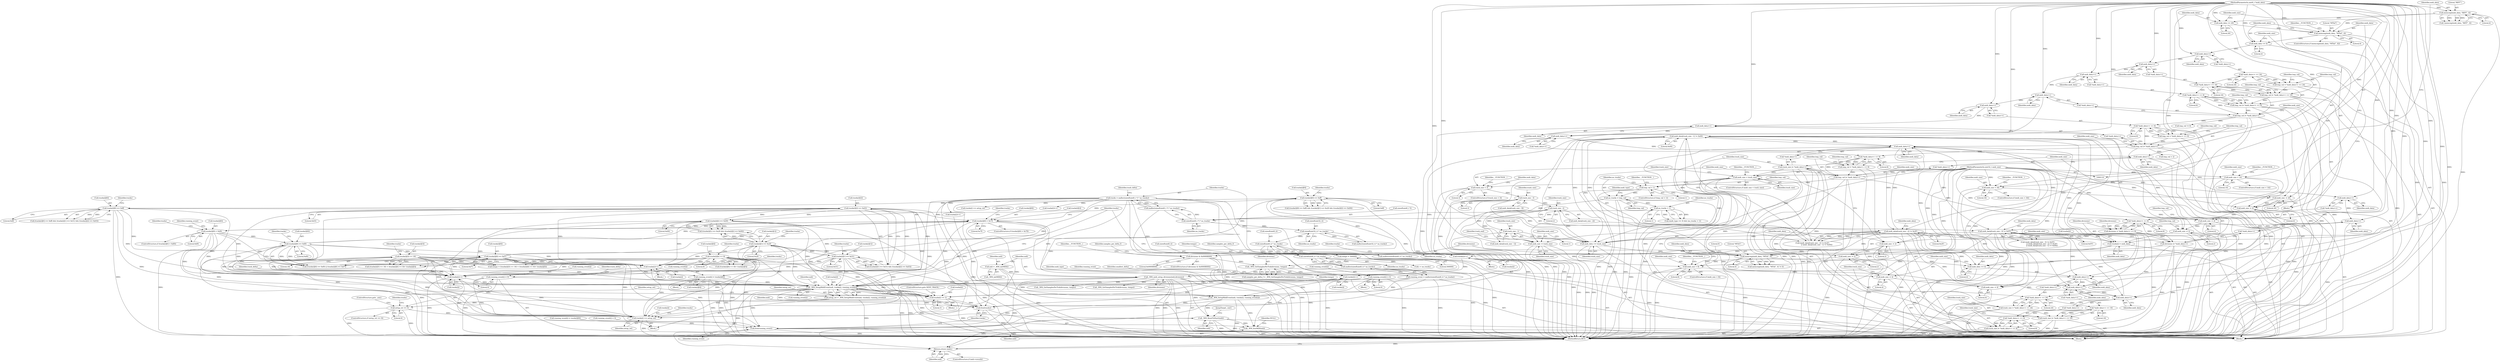 digraph "0_wildmidi_660b513d99bced8783a4a5984ac2f742c74ebbdd_1@array" {
"1000957" [label="(Call,tracks[i]++)"];
"1000395" [label="(Call,tracks = malloc(sizeof(uint8_t *) * no_tracks))"];
"1000397" [label="(Call,malloc(sizeof(uint8_t *) * no_tracks))"];
"1000398" [label="(Call,sizeof(uint8_t *) * no_tracks)"];
"1000344" [label="(Call,no_tracks > 1)"];
"1000336" [label="(Call,no_tracks = tmp_val)"];
"1000324" [label="(Call,tmp_val < 1)"];
"1000315" [label="(Call,tmp_val |= *midi_data++)"];
"1000308" [label="(Call,tmp_val = *midi_data++ << 8)"];
"1000310" [label="(Call,*midi_data++ << 8)"];
"1000284" [label="(Call,tmp_val |= *midi_data++)"];
"1000277" [label="(Call,tmp_val = *midi_data++ << 8)"];
"1000279" [label="(Call,*midi_data++ << 8)"];
"1000256" [label="(Call,tmp_val |= *midi_data++)"];
"1000249" [label="(Call,tmp_val |= *midi_data++ << 8)"];
"1000242" [label="(Call,tmp_val |= *midi_data++ << 16)"];
"1000235" [label="(Call,tmp_val = *midi_data++ << 24)"];
"1000237" [label="(Call,*midi_data++ << 24)"];
"1000244" [label="(Call,*midi_data++ << 16)"];
"1000251" [label="(Call,*midi_data++ << 8)"];
"1000807" [label="(Call,tracks[i][0] == 0xf0)"];
"1000787" [label="(Call,tracks[i][0] < 0xf0)"];
"1000778" [label="(Call,tracks[i][0] > 0x7f)"];
"1000869" [label="(Call,tracks[i][0] == 0xff)"];
"1000830" [label="(Call,tracks[i][0] == 0xff)"];
"1000814" [label="(Call,tracks[i][0] == 0xf7)"];
"1000884" [label="(Call,tracks[i][2] == 0x03)"];
"1000845" [label="(Call,tracks[i][2] == 0x00)"];
"1000926" [label="(Call,tracks[i] += setup_ret)"];
"1000772" [label="(Call,setup_ret == 0)"];
"1000761" [label="(Call,setup_ret = _WM_SetupMidiEvent(mdi, tracks[i], running_event[i]))"];
"1000763" [label="(Call,_WM_SetupMidiEvent(mdi, tracks[i], running_event[i]))"];
"1000392" [label="(Call,_WM_midi_setup_divisions(mdi,divisions))"];
"1000389" [label="(Call,mdi = _WM_initMDI())"];
"1000386" [label="(Call,_WM_GetSamplesPerTick(divisions, tempo))"];
"1000372" [label="(Call,divisions & 0x00008000)"];
"1000363" [label="(Call,divisions |= *midi_data++)"];
"1000356" [label="(Call,divisions = *midi_data++ << 8)"];
"1000358" [label="(Call,*midi_data++ << 8)"];
"1000139" [label="(Call,tempo = 500000)"];
"1000983" [label="(Call,tracks[i]++)"];
"1000838" [label="(Call,tracks[i][1] == 0x2f)"];
"1000877" [label="(Call,tracks[i][1] == 0x51)"];
"1000895" [label="(Call,tracks[i][3] << 16)"];
"1000903" [label="(Call,tracks[i][4] << 8)"];
"1000957" [label="(Call,tracks[i]++)"];
"1000624" [label="(Call,tracks[i]++)"];
"1000554" [label="(Call,tracks[i] = midi_data)"];
"1000539" [label="(Call,midi_data[track_size - 1] != 0x00)"];
"1000493" [label="(Call,midi_data++)"];
"1000487" [label="(Call,midi_data++)"];
"1000480" [label="(Call,midi_data++)"];
"1000473" [label="(Call,midi_data++)"];
"1000463" [label="(Call,midi_data += 4)"];
"1000450" [label="(Call,memcmp(midi_data, \"MTrk\", 4))"];
"1000559" [label="(Call,midi_data += track_size)"];
"1000527" [label="(Call,track_size - 3)"];
"1000511" [label="(Call,track_size < 3)"];
"1000499" [label="(Call,midi_size < track_size)"];
"1000495" [label="(Call,midi_size -= 4)"];
"1000466" [label="(Call,midi_size -= 4)"];
"1000437" [label="(Call,midi_size < 8)"];
"1000368" [label="(Call,midi_size -= 2)"];
"1000320" [label="(Call,midi_size -= 2)"];
"1000289" [label="(Call,midi_size -= 2)"];
"1000261" [label="(Call,midi_size -= 4)"];
"1000232" [label="(Call,midi_size -= 4)"];
"1000177" [label="(Call,midi_size < 14)"];
"1000121" [label="(MethodParameterIn,uint32_t midi_size)"];
"1000212" [label="(Call,midi_size -= 20)"];
"1000197" [label="(Call,midi_size < 34)"];
"1000562" [label="(Call,midi_size -= track_size)"];
"1000535" [label="(Call,track_size - 2)"];
"1000542" [label="(Call,track_size - 1)"];
"1000490" [label="(Call,track_size |= *midi_data++)"];
"1000483" [label="(Call,track_size |= *midi_data++ << 8)"];
"1000476" [label="(Call,track_size |= *midi_data++ << 16)"];
"1000469" [label="(Call,track_size = *midi_data++ << 24)"];
"1000471" [label="(Call,*midi_data++ << 24)"];
"1000478" [label="(Call,*midi_data++ << 16)"];
"1000485" [label="(Call,*midi_data++ << 8)"];
"1000524" [label="(Call,midi_data[track_size - 3] != 0xFF)"];
"1000120" [label="(MethodParameterIn,uint8_t *midi_data)"];
"1000532" [label="(Call,midi_data[track_size - 2] != 0x2F)"];
"1000366" [label="(Call,midi_data++)"];
"1000360" [label="(Call,midi_data++)"];
"1000318" [label="(Call,midi_data++)"];
"1000312" [label="(Call,midi_data++)"];
"1000287" [label="(Call,midi_data++)"];
"1000281" [label="(Call,midi_data++)"];
"1000259" [label="(Call,midi_data++)"];
"1000253" [label="(Call,midi_data++)"];
"1000246" [label="(Call,midi_data++)"];
"1000239" [label="(Call,midi_data++)"];
"1000229" [label="(Call,midi_data += 4)"];
"1000216" [label="(Call,memcmp(midi_data, \"MThd\", 4))"];
"1000209" [label="(Call,midi_data += 20)"];
"1000191" [label="(Call,memcmp(midi_data, \"RIFF\", 4))"];
"1000604" [label="(Call,tracks[i]++)"];
"1000860" [label="(Call,tracks[i] += 3)"];
"1000570" [label="(Call,running_event[i] = 0)"];
"1000795" [label="(Call,running_event[i] = tracks[i][0])"];
"1000822" [label="(Call,running_event[i] = 0)"];
"1000416" [label="(Call,running_event = malloc(sizeof(uint8_t) * no_tracks))"];
"1000418" [label="(Call,malloc(sizeof(uint8_t) * no_tracks))"];
"1000419" [label="(Call,sizeof(uint8_t) * no_tracks)"];
"1000412" [label="(Call,sizeof(uint8_t) * no_tracks)"];
"1000405" [label="(Call,sizeof(uint32_t) * no_tracks)"];
"1001423" [label="(Call,free(tracks))"];
"1001412" [label="(Call,_WM_ResetToStart(mdi))"];
"1001429" [label="(Return,return (mdi);)"];
"1001431" [label="(Call,_WM_freeMDI(mdi))"];
"1001421" [label="(Call,free(running_event))"];
"1000790" [label="(Identifier,tracks)"];
"1000245" [label="(Call,*midi_data++)"];
"1000191" [label="(Call,memcmp(midi_data, \"RIFF\", 4))"];
"1000371" [label="(ControlStructure,if (divisions & 0x00008000))"];
"1000484" [label="(Identifier,track_size)"];
"1000320" [label="(Call,midi_size -= 2)"];
"1000280" [label="(Call,*midi_data++)"];
"1000176" [label="(ControlStructure,if (midi_size < 14))"];
"1000406" [label="(Call,sizeof(uint32_t))"];
"1000490" [label="(Call,track_size |= *midi_data++)"];
"1000542" [label="(Call,track_size - 1)"];
"1000830" [label="(Call,tracks[i][0] == 0xff)"];
"1000577" [label="(Identifier,track_delta)"];
"1000473" [label="(Call,midi_data++)"];
"1000875" [label="(Literal,0xff)"];
"1000795" [label="(Call,running_event[i] = tracks[i][0])"];
"1000196" [label="(ControlStructure,if (midi_size < 34))"];
"1000391" [label="(Call,_WM_initMDI())"];
"1000239" [label="(Call,midi_data++)"];
"1000469" [label="(Call,track_size = *midi_data++ << 24)"];
"1000222" [label="(Identifier,__FUNCTION__)"];
"1001422" [label="(Identifier,running_event)"];
"1000212" [label="(Call,midi_size -= 20)"];
"1000436" [label="(ControlStructure,if (midi_size < 8))"];
"1000817" [label="(Identifier,tracks)"];
"1000493" [label="(Call,midi_data++)"];
"1000340" [label="(Call,(midi_type == 0) && (no_tracks > 1))"];
"1000865" [label="(ControlStructure,goto NEXT_TRACK;)"];
"1000541" [label="(Identifier,midi_data)"];
"1000535" [label="(Call,track_size - 2)"];
"1000283" [label="(Literal,8)"];
"1000367" [label="(Identifier,midi_data)"];
"1000574" [label="(Literal,0)"];
"1000364" [label="(Identifier,divisions)"];
"1000329" [label="(Identifier,__FUNCTION__)"];
"1000464" [label="(Identifier,midi_data)"];
"1000318" [label="(Call,midi_data++)"];
"1000363" [label="(Call,divisions |= *midi_data++)"];
"1000411" [label="(Call,malloc(sizeof(uint8_t) * no_tracks))"];
"1000190" [label="(Call,!memcmp(midi_data, \"RIFF\", 4))"];
"1000989" [label="(Identifier,track_delta)"];
"1000387" [label="(Identifier,divisions)"];
"1001239" [label="(Call,_WM_GetSamplesPerTick(divisions, tempo))"];
"1000762" [label="(Identifier,setup_ret)"];
"1000912" [label="(Identifier,tracks)"];
"1000370" [label="(Literal,2)"];
"1000773" [label="(Identifier,setup_ret)"];
"1000424" [label="(Identifier,smallest_delta)"];
"1000957" [label="(Call,tracks[i]++)"];
"1000450" [label="(Call,memcmp(midi_data, \"MTrk\", 4))"];
"1000861" [label="(Call,tracks[i])"];
"1000926" [label="(Call,tracks[i] += setup_ret)"];
"1001424" [label="(Identifier,tracks)"];
"1000472" [label="(Call,*midi_data++)"];
"1000822" [label="(Call,running_event[i] = 0)"];
"1000927" [label="(Call,tracks[i])"];
"1000195" [label="(Block,)"];
"1000467" [label="(Identifier,midi_size)"];
"1000218" [label="(Literal,\"MThd\")"];
"1000325" [label="(Identifier,tmp_val)"];
"1000453" [label="(Literal,4)"];
"1000253" [label="(Call,midi_data++)"];
"1000120" [label="(MethodParameterIn,uint8_t *midi_data)"];
"1000543" [label="(Identifier,track_size)"];
"1000197" [label="(Call,midi_size < 34)"];
"1000868" [label="(Call,(tracks[i][0] == 0xff) && (tracks[i][1] == 0x51) && (tracks[i][2] == 0x03))"];
"1000265" [label="(Call,tmp_val != 6)"];
"1000984" [label="(Call,tracks[i])"];
"1001304" [label="(Call,tracks[i]++)"];
"1000760" [label="(Block,)"];
"1000848" [label="(Identifier,tracks)"];
"1000836" [label="(Literal,0xff)"];
"1000838" [label="(Call,tracks[i][1] == 0x2f)"];
"1000516" [label="(Identifier,__FUNCTION__)"];
"1001430" [label="(Identifier,mdi)"];
"1000511" [label="(Call,track_size < 3)"];
"1000571" [label="(Call,running_event[i])"];
"1000210" [label="(Identifier,midi_data)"];
"1000258" [label="(Call,*midi_data++)"];
"1000928" [label="(Identifier,tracks)"];
"1000178" [label="(Identifier,midi_size)"];
"1000404" [label="(Call,malloc(sizeof(uint32_t) * no_tracks))"];
"1000241" [label="(Literal,24)"];
"1000238" [label="(Call,*midi_data++)"];
"1000321" [label="(Identifier,midi_size)"];
"1000561" [label="(Identifier,track_size)"];
"1000319" [label="(Identifier,midi_data)"];
"1000362" [label="(Literal,8)"];
"1000764" [label="(Identifier,mdi)"];
"1000420" [label="(Call,sizeof(uint8_t))"];
"1000405" [label="(Call,sizeof(uint32_t) * no_tracks)"];
"1000851" [label="(Literal,0x00)"];
"1000422" [label="(Identifier,no_tracks)"];
"1000393" [label="(Identifier,mdi)"];
"1000257" [label="(Identifier,tmp_val)"];
"1000250" [label="(Identifier,tmp_val)"];
"1000923" [label="(Call,_WM_GetSamplesPerTick(divisions, tempo))"];
"1000498" [label="(ControlStructure,if (midi_size < track_size))"];
"1000360" [label="(Call,midi_data++)"];
"1000266" [label="(Identifier,tmp_val)"];
"1000394" [label="(Identifier,divisions)"];
"1000179" [label="(Literal,14)"];
"1000229" [label="(Call,midi_data += 4)"];
"1000529" [label="(Literal,3)"];
"1000605" [label="(Call,tracks[i])"];
"1000625" [label="(Call,tracks[i])"];
"1000254" [label="(Identifier,midi_data)"];
"1000390" [label="(Identifier,mdi)"];
"1000504" [label="(Identifier,__FUNCTION__)"];
"1000312" [label="(Call,midi_data++)"];
"1000344" [label="(Call,no_tracks > 1)"];
"1000892" [label="(Call,tempo = (tracks[i][3] << 16) + (tracks[i][4] << 8)+ tracks[i][5])"];
"1000512" [label="(Identifier,track_size)"];
"1000794" [label="(Block,)"];
"1000449" [label="(Call,memcmp(midi_data, \"MTrk\", 4) != 0)"];
"1000293" [label="(Call,tmp_val > 2)"];
"1000570" [label="(Call,running_event[i] = 0)"];
"1001425" [label="(ControlStructure,if (mdi->reverb))"];
"1000374" [label="(Literal,0x00008000)"];
"1000430" [label="(Call,i < no_tracks)"];
"1000288" [label="(Identifier,midi_data)"];
"1000177" [label="(Call,midi_size < 14)"];
"1000277" [label="(Call,tmp_val = *midi_data++ << 8)"];
"1000286" [label="(Call,*midi_data++)"];
"1000784" [label="(Literal,0x7f)"];
"1000555" [label="(Call,tracks[i])"];
"1000236" [label="(Identifier,tmp_val)"];
"1000904" [label="(Call,tracks[i][4])"];
"1000309" [label="(Identifier,tmp_val)"];
"1000530" [label="(Literal,0xFF)"];
"1000417" [label="(Identifier,running_event)"];
"1000510" [label="(ControlStructure,if (track_size < 3))"];
"1000323" [label="(ControlStructure,if (tmp_val < 1))"];
"1000141" [label="(Literal,500000)"];
"1000399" [label="(Call,sizeof(uint8_t *))"];
"1000826" [label="(Literal,0)"];
"1000259" [label="(Call,midi_data++)"];
"1000526" [label="(Identifier,midi_data)"];
"1000846" [label="(Call,tracks[i][2])"];
"1000890" [label="(Literal,0x03)"];
"1000451" [label="(Identifier,midi_data)"];
"1000217" [label="(Identifier,midi_data)"];
"1000240" [label="(Identifier,midi_data)"];
"1000324" [label="(Call,tmp_val < 1)"];
"1000563" [label="(Identifier,midi_size)"];
"1000494" [label="(Identifier,midi_data)"];
"1000215" [label="(ControlStructure,if (memcmp(midi_data, \"MThd\", 4)))"];
"1000774" [label="(Literal,0)"];
"1000481" [label="(Identifier,midi_data)"];
"1000786" [label="(ControlStructure,if (tracks[i][0] < 0xf0))"];
"1000558" [label="(Identifier,midi_data)"];
"1000480" [label="(Call,midi_data++)"];
"1000310" [label="(Call,*midi_data++ << 8)"];
"1001431" [label="(Call,_WM_freeMDI(mdi))"];
"1000466" [label="(Call,midi_size -= 4)"];
"1000778" [label="(Call,tracks[i][0] > 0x7f)"];
"1000896" [label="(Call,tracks[i][3])"];
"1001413" [label="(Identifier,mdi)"];
"1000796" [label="(Call,running_event[i])"];
"1000799" [label="(Call,tracks[i][0])"];
"1000388" [label="(Identifier,tempo)"];
"1000202" [label="(Identifier,__FUNCTION__)"];
"1000539" [label="(Call,midi_data[track_size - 1] != 0x00)"];
"1000326" [label="(Literal,1)"];
"1000554" [label="(Call,tracks[i] = midi_data)"];
"1000415" [label="(Identifier,no_tracks)"];
"1000562" [label="(Call,midi_size -= track_size)"];
"1000880" [label="(Identifier,tracks)"];
"1000465" [label="(Literal,4)"];
"1000500" [label="(Identifier,midi_size)"];
"1000884" [label="(Call,tracks[i][2] == 0x03)"];
"1000776" [label="(ControlStructure,goto _end;)"];
"1000262" [label="(Identifier,midi_size)"];
"1000787" [label="(Call,tracks[i][0] < 0xf0)"];
"1000372" [label="(Call,divisions & 0x00008000)"];
"1000289" [label="(Call,midi_size -= 2)"];
"1000829" [label="(Call,(tracks[i][0] == 0xff) && (tracks[i][1] == 0x2f) && (tracks[i][2] == 0x00))"];
"1000408" [label="(Identifier,no_tracks)"];
"1000193" [label="(Literal,\"RIFF\")"];
"1000252" [label="(Call,*midi_data++)"];
"1000336" [label="(Call,no_tracks = tmp_val)"];
"1000837" [label="(Call,(tracks[i][1] == 0x2f) && (tracks[i][2] == 0x00))"];
"1000368" [label="(Call,midi_size -= 2)"];
"1000255" [label="(Literal,8)"];
"1001427" [label="(Identifier,mdi)"];
"1000624" [label="(Call,tracks[i]++)"];
"1000219" [label="(Literal,4)"];
"1000263" [label="(Literal,4)"];
"1000249" [label="(Call,tmp_val |= *midi_data++ << 8)"];
"1000357" [label="(Identifier,divisions)"];
"1000478" [label="(Call,*midi_data++ << 16)"];
"1000392" [label="(Call,_WM_midi_setup_divisions(mdi,divisions))"];
"1000538" [label="(Literal,0x2F)"];
"1000232" [label="(Call,midi_size -= 4)"];
"1000772" [label="(Call,setup_ret == 0)"];
"1000377" [label="(Identifier,__FUNCTION__)"];
"1000281" [label="(Call,midi_data++)"];
"1001412" [label="(Call,_WM_ResetToStart(mdi))"];
"1000471" [label="(Call,*midi_data++ << 24)"];
"1000398" [label="(Call,sizeof(uint8_t *) * no_tracks)"];
"1000282" [label="(Identifier,midi_data)"];
"1000230" [label="(Identifier,midi_data)"];
"1000419" [label="(Call,sizeof(uint8_t) * no_tracks)"];
"1000366" [label="(Call,midi_data++)"];
"1000810" [label="(Identifier,tracks)"];
"1001429" [label="(Return,return (mdi);)"];
"1000903" [label="(Call,tracks[i][4] << 8)"];
"1000964" [label="(Identifier,tracks)"];
"1000909" [label="(Literal,8)"];
"1000438" [label="(Identifier,midi_size)"];
"1000495" [label="(Call,midi_size -= 4)"];
"1000844" [label="(Literal,0x2f)"];
"1000361" [label="(Identifier,midi_data)"];
"1000531" [label="(Call,(midi_data[track_size - 2] != 0x2F)\n                || (midi_data[track_size - 1] != 0x00))"];
"1000806" [label="(Call,(tracks[i][0] == 0xf0) || (tracks[i][0] == 0xf7))"];
"1000820" [label="(Literal,0xf7)"];
"1000559" [label="(Call,midi_data += track_size)"];
"1000373" [label="(Identifier,divisions)"];
"1000261" [label="(Call,midi_size -= 4)"];
"1000243" [label="(Identifier,tmp_val)"];
"1000532" [label="(Call,midi_data[track_size - 2] != 0x2F)"];
"1000528" [label="(Identifier,track_size)"];
"1000895" [label="(Call,tracks[i][3] << 16)"];
"1000140" [label="(Identifier,tempo)"];
"1000536" [label="(Identifier,track_size)"];
"1000418" [label="(Call,malloc(sizeof(uint8_t) * no_tracks))"];
"1001423" [label="(Call,free(tracks))"];
"1000761" [label="(Call,setup_ret = _WM_SetupMidiEvent(mdi, tracks[i], running_event[i]))"];
"1000468" [label="(Literal,4)"];
"1000412" [label="(Call,sizeof(uint8_t) * no_tracks)"];
"1000523" [label="(Call,(midi_data[track_size - 3] != 0xFF)\n                || (midi_data[track_size - 2] != 0x2F)\n                || (midi_data[track_size - 1] != 0x00))"];
"1000260" [label="(Identifier,midi_data)"];
"1001435" [label="(MethodReturn,RET)"];
"1001242" [label="(Call,tracks[i] += setup_ret)"];
"1000346" [label="(Literal,1)"];
"1000284" [label="(Call,tmp_val |= *midi_data++)"];
"1000313" [label="(Identifier,midi_data)"];
"1000287" [label="(Call,midi_data++)"];
"1000488" [label="(Identifier,midi_data)"];
"1000797" [label="(Identifier,running_event)"];
"1000235" [label="(Call,tmp_val = *midi_data++ << 24)"];
"1000906" [label="(Identifier,tracks)"];
"1000231" [label="(Literal,4)"];
"1000342" [label="(Identifier,midi_type)"];
"1000474" [label="(Identifier,midi_data)"];
"1000630" [label="(Identifier,midi_type)"];
"1000470" [label="(Identifier,track_size)"];
"1000492" [label="(Call,*midi_data++)"];
"1000311" [label="(Call,*midi_data++)"];
"1000845" [label="(Call,tracks[i][2] == 0x00)"];
"1000852" [label="(Block,)"];
"1000279" [label="(Call,*midi_data++ << 8)"];
"1000395" [label="(Call,tracks = malloc(sizeof(uint8_t *) * no_tracks))"];
"1000256" [label="(Call,tmp_val |= *midi_data++)"];
"1000209" [label="(Call,midi_data += 20)"];
"1000314" [label="(Literal,8)"];
"1000545" [label="(Literal,0x00)"];
"1000322" [label="(Literal,2)"];
"1000564" [label="(Identifier,track_size)"];
"1000567" [label="(Identifier,track_end)"];
"1000477" [label="(Identifier,track_size)"];
"1000807" [label="(Call,tracks[i][0] == 0xf0)"];
"1000983" [label="(Call,tracks[i]++)"];
"1000560" [label="(Identifier,midi_data)"];
"1000513" [label="(Literal,3)"];
"1000524" [label="(Call,midi_data[track_size - 3] != 0xFF)"];
"1000476" [label="(Call,track_size |= *midi_data++ << 16)"];
"1000248" [label="(Literal,16)"];
"1000883" [label="(Literal,0x51)"];
"1000877" [label="(Call,tracks[i][1] == 0x51)"];
"1000486" [label="(Call,*midi_data++)"];
"1000864" [label="(Literal,3)"];
"1000198" [label="(Identifier,midi_size)"];
"1000491" [label="(Identifier,track_size)"];
"1000397" [label="(Call,malloc(sizeof(uint8_t *) * no_tracks))"];
"1000765" [label="(Call,tracks[i])"];
"1000821" [label="(Block,)"];
"1000386" [label="(Call,_WM_GetSamplesPerTick(divisions, tempo))"];
"1000894" [label="(Call,(tracks[i][3] << 16) + (tracks[i][4] << 8)+ tracks[i][5])"];
"1000870" [label="(Call,tracks[i][0])"];
"1001432" [label="(Identifier,mdi)"];
"1000935" [label="(Identifier,tracks)"];
"1001414" [label="(JumpTarget,_end:)"];
"1000788" [label="(Call,tracks[i][0])"];
"1000763" [label="(Call,_WM_SetupMidiEvent(mdi, tracks[i], running_event[i]))"];
"1000533" [label="(Call,midi_data[track_size - 2])"];
"1000308" [label="(Call,tmp_val = *midi_data++ << 8)"];
"1000316" [label="(Identifier,tmp_val)"];
"1000285" [label="(Identifier,tmp_val)"];
"1000869" [label="(Call,tracks[i][0] == 0xff)"];
"1000501" [label="(Identifier,track_size)"];
"1001278" [label="(Call,tracks[i]++)"];
"1000604" [label="(Call,tracks[i]++)"];
"1000384" [label="(Call,samples_per_delta_f = _WM_GetSamplesPerTick(divisions, tempo))"];
"1000482" [label="(Literal,16)"];
"1000213" [label="(Identifier,midi_size)"];
"1000777" [label="(ControlStructure,if (tracks[i][0] > 0x7f))"];
"1000199" [label="(Literal,34)"];
"1000435" [label="(Block,)"];
"1000192" [label="(Identifier,midi_data)"];
"1000584" [label="(Identifier,tracks)"];
"1000437" [label="(Call,midi_size < 8)"];
"1000291" [label="(Literal,2)"];
"1000831" [label="(Call,tracks[i][0])"];
"1000345" [label="(Identifier,no_tracks)"];
"1000527" [label="(Call,track_size - 3)"];
"1000439" [label="(Literal,8)"];
"1000396" [label="(Identifier,tracks)"];
"1000887" [label="(Identifier,tracks)"];
"1000940" [label="(Block,)"];
"1000930" [label="(Identifier,setup_ret)"];
"1000278" [label="(Identifier,tmp_val)"];
"1000537" [label="(Literal,2)"];
"1000369" [label="(Identifier,midi_size)"];
"1000587" [label="(Block,)"];
"1000487" [label="(Call,midi_data++)"];
"1000485" [label="(Call,*midi_data++ << 8)"];
"1000860" [label="(Call,tracks[i] += 3)"];
"1000463" [label="(Call,midi_data += 4)"];
"1000876" [label="(Call,(tracks[i][1] == 0x51) && (tracks[i][2] == 0x03))"];
"1000901" [label="(Literal,16)"];
"1000534" [label="(Identifier,midi_data)"];
"1000771" [label="(ControlStructure,if (setup_ret == 0))"];
"1000356" [label="(Call,divisions = *midi_data++ << 8)"];
"1000479" [label="(Call,*midi_data++)"];
"1000540" [label="(Call,midi_data[track_size - 1])"];
"1000497" [label="(Literal,4)"];
"1000454" [label="(Literal,0)"];
"1000814" [label="(Call,tracks[i][0] == 0xf7)"];
"1000475" [label="(Literal,24)"];
"1000294" [label="(Identifier,tmp_val)"];
"1000793" [label="(Literal,0xf0)"];
"1000499" [label="(Call,midi_size < track_size)"];
"1000211" [label="(Literal,20)"];
"1001086" [label="(Call,_WM_SetupMidiEvent(mdi, tracks[i], running_event[i]))"];
"1000902" [label="(Call,(tracks[i][4] << 8)+ tracks[i][5])"];
"1000290" [label="(Identifier,midi_size)"];
"1000958" [label="(Call,tracks[i])"];
"1000385" [label="(Identifier,samples_per_delta_f)"];
"1001434" [label="(Identifier,NULL)"];
"1000878" [label="(Call,tracks[i][1])"];
"1000359" [label="(Call,*midi_data++)"];
"1000182" [label="(Identifier,__FUNCTION__)"];
"1000233" [label="(Identifier,midi_size)"];
"1000452" [label="(Literal,\"MTrk\")"];
"1000139" [label="(Call,tempo = 500000)"];
"1000244" [label="(Call,*midi_data++ << 16)"];
"1000237" [label="(Call,*midi_data++ << 24)"];
"1000483" [label="(Call,track_size |= *midi_data++ << 8)"];
"1000251" [label="(Call,*midi_data++ << 8)"];
"1000403" [label="(Identifier,track_delta)"];
"1000401" [label="(Identifier,no_tracks)"];
"1000841" [label="(Identifier,tracks)"];
"1000413" [label="(Call,sizeof(uint8_t))"];
"1000315" [label="(Call,tmp_val |= *midi_data++)"];
"1000317" [label="(Call,*midi_data++)"];
"1000122" [label="(Block,)"];
"1000808" [label="(Call,tracks[i][0])"];
"1000496" [label="(Identifier,midi_size)"];
"1000247" [label="(Identifier,midi_data)"];
"1000358" [label="(Call,*midi_data++ << 8)"];
"1000338" [label="(Identifier,tmp_val)"];
"1001118" [label="(Call,running_event[i] = tracks[i][0])"];
"1000121" [label="(MethodParameterIn,uint32_t midi_size)"];
"1000823" [label="(Call,running_event[i])"];
"1000144" [label="(Identifier,samples_per_delta_f)"];
"1000234" [label="(Literal,4)"];
"1000246" [label="(Call,midi_data++)"];
"1000839" [label="(Call,tracks[i][1])"];
"1000779" [label="(Call,tracks[i][0])"];
"1000768" [label="(Call,running_event[i])"];
"1000781" [label="(Identifier,tracks)"];
"1000365" [label="(Call,*midi_data++)"];
"1000813" [label="(Literal,0xf0)"];
"1000194" [label="(Literal,4)"];
"1000416" [label="(Call,running_event = malloc(sizeof(uint8_t) * no_tracks))"];
"1000214" [label="(Literal,20)"];
"1000216" [label="(Call,memcmp(midi_data, \"MThd\", 4))"];
"1000525" [label="(Call,midi_data[track_size - 3])"];
"1000242" [label="(Call,tmp_val |= *midi_data++ << 16)"];
"1000489" [label="(Literal,8)"];
"1000815" [label="(Call,tracks[i][0])"];
"1001421" [label="(Call,free(running_event))"];
"1000389" [label="(Call,mdi = _WM_initMDI())"];
"1000885" [label="(Call,tracks[i][2])"];
"1000544" [label="(Literal,1)"];
"1000337" [label="(Identifier,no_tracks)"];
"1000442" [label="(Identifier,__FUNCTION__)"];
"1001145" [label="(Call,running_event[i] = 0)"];
"1000957" -> "1000940"  [label="AST: "];
"1000957" -> "1000958"  [label="CFG: "];
"1000958" -> "1000957"  [label="AST: "];
"1000964" -> "1000957"  [label="CFG: "];
"1000395" -> "1000957"  [label="DDG: "];
"1000807" -> "1000957"  [label="DDG: "];
"1000869" -> "1000957"  [label="DDG: "];
"1000884" -> "1000957"  [label="DDG: "];
"1000926" -> "1000957"  [label="DDG: "];
"1000845" -> "1000957"  [label="DDG: "];
"1000814" -> "1000957"  [label="DDG: "];
"1000838" -> "1000957"  [label="DDG: "];
"1000895" -> "1000957"  [label="DDG: "];
"1000778" -> "1000957"  [label="DDG: "];
"1000877" -> "1000957"  [label="DDG: "];
"1000903" -> "1000957"  [label="DDG: "];
"1000787" -> "1000957"  [label="DDG: "];
"1000957" -> "1000983"  [label="DDG: "];
"1000395" -> "1000122"  [label="AST: "];
"1000395" -> "1000397"  [label="CFG: "];
"1000396" -> "1000395"  [label="AST: "];
"1000397" -> "1000395"  [label="AST: "];
"1000403" -> "1000395"  [label="CFG: "];
"1000395" -> "1001435"  [label="DDG: "];
"1000397" -> "1000395"  [label="DDG: "];
"1000395" -> "1000604"  [label="DDG: "];
"1000395" -> "1000624"  [label="DDG: "];
"1000395" -> "1000763"  [label="DDG: "];
"1000395" -> "1000860"  [label="DDG: "];
"1000395" -> "1000926"  [label="DDG: "];
"1000395" -> "1000983"  [label="DDG: "];
"1000395" -> "1001086"  [label="DDG: "];
"1000395" -> "1001242"  [label="DDG: "];
"1000395" -> "1001278"  [label="DDG: "];
"1000395" -> "1001304"  [label="DDG: "];
"1000395" -> "1001423"  [label="DDG: "];
"1000397" -> "1000398"  [label="CFG: "];
"1000398" -> "1000397"  [label="AST: "];
"1000397" -> "1001435"  [label="DDG: "];
"1000398" -> "1000397"  [label="DDG: "];
"1000398" -> "1000401"  [label="CFG: "];
"1000399" -> "1000398"  [label="AST: "];
"1000401" -> "1000398"  [label="AST: "];
"1000344" -> "1000398"  [label="DDG: "];
"1000336" -> "1000398"  [label="DDG: "];
"1000398" -> "1000405"  [label="DDG: "];
"1000344" -> "1000340"  [label="AST: "];
"1000344" -> "1000346"  [label="CFG: "];
"1000345" -> "1000344"  [label="AST: "];
"1000346" -> "1000344"  [label="AST: "];
"1000340" -> "1000344"  [label="CFG: "];
"1000344" -> "1001435"  [label="DDG: "];
"1000344" -> "1000340"  [label="DDG: "];
"1000344" -> "1000340"  [label="DDG: "];
"1000336" -> "1000344"  [label="DDG: "];
"1000336" -> "1000122"  [label="AST: "];
"1000336" -> "1000338"  [label="CFG: "];
"1000337" -> "1000336"  [label="AST: "];
"1000338" -> "1000336"  [label="AST: "];
"1000342" -> "1000336"  [label="CFG: "];
"1000336" -> "1001435"  [label="DDG: "];
"1000336" -> "1001435"  [label="DDG: "];
"1000324" -> "1000336"  [label="DDG: "];
"1000324" -> "1000323"  [label="AST: "];
"1000324" -> "1000326"  [label="CFG: "];
"1000325" -> "1000324"  [label="AST: "];
"1000326" -> "1000324"  [label="AST: "];
"1000329" -> "1000324"  [label="CFG: "];
"1000337" -> "1000324"  [label="CFG: "];
"1000324" -> "1001435"  [label="DDG: "];
"1000324" -> "1001435"  [label="DDG: "];
"1000315" -> "1000324"  [label="DDG: "];
"1000315" -> "1000122"  [label="AST: "];
"1000315" -> "1000317"  [label="CFG: "];
"1000316" -> "1000315"  [label="AST: "];
"1000317" -> "1000315"  [label="AST: "];
"1000321" -> "1000315"  [label="CFG: "];
"1000315" -> "1001435"  [label="DDG: "];
"1000315" -> "1001435"  [label="DDG: "];
"1000308" -> "1000315"  [label="DDG: "];
"1000310" -> "1000315"  [label="DDG: "];
"1000315" -> "1000358"  [label="DDG: "];
"1000308" -> "1000122"  [label="AST: "];
"1000308" -> "1000310"  [label="CFG: "];
"1000309" -> "1000308"  [label="AST: "];
"1000310" -> "1000308"  [label="AST: "];
"1000316" -> "1000308"  [label="CFG: "];
"1000308" -> "1001435"  [label="DDG: "];
"1000310" -> "1000308"  [label="DDG: "];
"1000310" -> "1000308"  [label="DDG: "];
"1000310" -> "1000314"  [label="CFG: "];
"1000311" -> "1000310"  [label="AST: "];
"1000314" -> "1000310"  [label="AST: "];
"1000284" -> "1000310"  [label="DDG: "];
"1000284" -> "1000122"  [label="AST: "];
"1000284" -> "1000286"  [label="CFG: "];
"1000285" -> "1000284"  [label="AST: "];
"1000286" -> "1000284"  [label="AST: "];
"1000290" -> "1000284"  [label="CFG: "];
"1000284" -> "1001435"  [label="DDG: "];
"1000284" -> "1001435"  [label="DDG: "];
"1000277" -> "1000284"  [label="DDG: "];
"1000279" -> "1000284"  [label="DDG: "];
"1000284" -> "1000293"  [label="DDG: "];
"1000277" -> "1000122"  [label="AST: "];
"1000277" -> "1000279"  [label="CFG: "];
"1000278" -> "1000277"  [label="AST: "];
"1000279" -> "1000277"  [label="AST: "];
"1000285" -> "1000277"  [label="CFG: "];
"1000277" -> "1001435"  [label="DDG: "];
"1000279" -> "1000277"  [label="DDG: "];
"1000279" -> "1000277"  [label="DDG: "];
"1000279" -> "1000283"  [label="CFG: "];
"1000280" -> "1000279"  [label="AST: "];
"1000283" -> "1000279"  [label="AST: "];
"1000256" -> "1000279"  [label="DDG: "];
"1000256" -> "1000122"  [label="AST: "];
"1000256" -> "1000258"  [label="CFG: "];
"1000257" -> "1000256"  [label="AST: "];
"1000258" -> "1000256"  [label="AST: "];
"1000262" -> "1000256"  [label="CFG: "];
"1000256" -> "1001435"  [label="DDG: "];
"1000256" -> "1001435"  [label="DDG: "];
"1000249" -> "1000256"  [label="DDG: "];
"1000251" -> "1000256"  [label="DDG: "];
"1000256" -> "1000265"  [label="DDG: "];
"1000249" -> "1000122"  [label="AST: "];
"1000249" -> "1000251"  [label="CFG: "];
"1000250" -> "1000249"  [label="AST: "];
"1000251" -> "1000249"  [label="AST: "];
"1000257" -> "1000249"  [label="CFG: "];
"1000249" -> "1001435"  [label="DDG: "];
"1000249" -> "1001435"  [label="DDG: "];
"1000242" -> "1000249"  [label="DDG: "];
"1000251" -> "1000249"  [label="DDG: "];
"1000251" -> "1000249"  [label="DDG: "];
"1000242" -> "1000122"  [label="AST: "];
"1000242" -> "1000244"  [label="CFG: "];
"1000243" -> "1000242"  [label="AST: "];
"1000244" -> "1000242"  [label="AST: "];
"1000250" -> "1000242"  [label="CFG: "];
"1000242" -> "1001435"  [label="DDG: "];
"1000242" -> "1001435"  [label="DDG: "];
"1000235" -> "1000242"  [label="DDG: "];
"1000244" -> "1000242"  [label="DDG: "];
"1000244" -> "1000242"  [label="DDG: "];
"1000235" -> "1000122"  [label="AST: "];
"1000235" -> "1000237"  [label="CFG: "];
"1000236" -> "1000235"  [label="AST: "];
"1000237" -> "1000235"  [label="AST: "];
"1000243" -> "1000235"  [label="CFG: "];
"1000235" -> "1001435"  [label="DDG: "];
"1000237" -> "1000235"  [label="DDG: "];
"1000237" -> "1000235"  [label="DDG: "];
"1000237" -> "1000241"  [label="CFG: "];
"1000238" -> "1000237"  [label="AST: "];
"1000241" -> "1000237"  [label="AST: "];
"1000237" -> "1000244"  [label="DDG: "];
"1000244" -> "1000248"  [label="CFG: "];
"1000245" -> "1000244"  [label="AST: "];
"1000248" -> "1000244"  [label="AST: "];
"1000244" -> "1000251"  [label="DDG: "];
"1000251" -> "1000255"  [label="CFG: "];
"1000252" -> "1000251"  [label="AST: "];
"1000255" -> "1000251"  [label="AST: "];
"1000807" -> "1000806"  [label="AST: "];
"1000807" -> "1000813"  [label="CFG: "];
"1000808" -> "1000807"  [label="AST: "];
"1000813" -> "1000807"  [label="AST: "];
"1000817" -> "1000807"  [label="CFG: "];
"1000806" -> "1000807"  [label="CFG: "];
"1000807" -> "1001435"  [label="DDG: "];
"1000807" -> "1000763"  [label="DDG: "];
"1000807" -> "1000778"  [label="DDG: "];
"1000807" -> "1000806"  [label="DDG: "];
"1000807" -> "1000806"  [label="DDG: "];
"1000787" -> "1000807"  [label="DDG: "];
"1000807" -> "1000814"  [label="DDG: "];
"1000807" -> "1000830"  [label="DDG: "];
"1000807" -> "1000926"  [label="DDG: "];
"1000807" -> "1000983"  [label="DDG: "];
"1000787" -> "1000786"  [label="AST: "];
"1000787" -> "1000793"  [label="CFG: "];
"1000788" -> "1000787"  [label="AST: "];
"1000793" -> "1000787"  [label="AST: "];
"1000797" -> "1000787"  [label="CFG: "];
"1000810" -> "1000787"  [label="CFG: "];
"1000787" -> "1001435"  [label="DDG: "];
"1000787" -> "1000763"  [label="DDG: "];
"1000787" -> "1000778"  [label="DDG: "];
"1000778" -> "1000787"  [label="DDG: "];
"1000787" -> "1000795"  [label="DDG: "];
"1000787" -> "1000926"  [label="DDG: "];
"1000787" -> "1000983"  [label="DDG: "];
"1000778" -> "1000777"  [label="AST: "];
"1000778" -> "1000784"  [label="CFG: "];
"1000779" -> "1000778"  [label="AST: "];
"1000784" -> "1000778"  [label="AST: "];
"1000790" -> "1000778"  [label="CFG: "];
"1000928" -> "1000778"  [label="CFG: "];
"1000778" -> "1001435"  [label="DDG: "];
"1000778" -> "1001435"  [label="DDG: "];
"1000778" -> "1000763"  [label="DDG: "];
"1000869" -> "1000778"  [label="DDG: "];
"1000814" -> "1000778"  [label="DDG: "];
"1000830" -> "1000778"  [label="DDG: "];
"1000778" -> "1000926"  [label="DDG: "];
"1000778" -> "1000983"  [label="DDG: "];
"1000869" -> "1000868"  [label="AST: "];
"1000869" -> "1000875"  [label="CFG: "];
"1000870" -> "1000869"  [label="AST: "];
"1000875" -> "1000869"  [label="AST: "];
"1000880" -> "1000869"  [label="CFG: "];
"1000868" -> "1000869"  [label="CFG: "];
"1000869" -> "1001435"  [label="DDG: "];
"1000869" -> "1000763"  [label="DDG: "];
"1000869" -> "1000868"  [label="DDG: "];
"1000869" -> "1000868"  [label="DDG: "];
"1000830" -> "1000869"  [label="DDG: "];
"1000869" -> "1000926"  [label="DDG: "];
"1000869" -> "1000983"  [label="DDG: "];
"1000830" -> "1000829"  [label="AST: "];
"1000830" -> "1000836"  [label="CFG: "];
"1000831" -> "1000830"  [label="AST: "];
"1000836" -> "1000830"  [label="AST: "];
"1000841" -> "1000830"  [label="CFG: "];
"1000829" -> "1000830"  [label="CFG: "];
"1000830" -> "1001435"  [label="DDG: "];
"1000830" -> "1000763"  [label="DDG: "];
"1000830" -> "1000829"  [label="DDG: "];
"1000830" -> "1000829"  [label="DDG: "];
"1000814" -> "1000830"  [label="DDG: "];
"1000830" -> "1000860"  [label="DDG: "];
"1000814" -> "1000806"  [label="AST: "];
"1000814" -> "1000820"  [label="CFG: "];
"1000815" -> "1000814"  [label="AST: "];
"1000820" -> "1000814"  [label="AST: "];
"1000806" -> "1000814"  [label="CFG: "];
"1000814" -> "1001435"  [label="DDG: "];
"1000814" -> "1000763"  [label="DDG: "];
"1000814" -> "1000806"  [label="DDG: "];
"1000814" -> "1000806"  [label="DDG: "];
"1000814" -> "1000926"  [label="DDG: "];
"1000814" -> "1000983"  [label="DDG: "];
"1000884" -> "1000876"  [label="AST: "];
"1000884" -> "1000890"  [label="CFG: "];
"1000885" -> "1000884"  [label="AST: "];
"1000890" -> "1000884"  [label="AST: "];
"1000876" -> "1000884"  [label="CFG: "];
"1000884" -> "1001435"  [label="DDG: "];
"1000884" -> "1000763"  [label="DDG: "];
"1000884" -> "1000845"  [label="DDG: "];
"1000884" -> "1000860"  [label="DDG: "];
"1000884" -> "1000876"  [label="DDG: "];
"1000884" -> "1000876"  [label="DDG: "];
"1000845" -> "1000884"  [label="DDG: "];
"1000884" -> "1000926"  [label="DDG: "];
"1000884" -> "1000983"  [label="DDG: "];
"1000845" -> "1000837"  [label="AST: "];
"1000845" -> "1000851"  [label="CFG: "];
"1000846" -> "1000845"  [label="AST: "];
"1000851" -> "1000845"  [label="AST: "];
"1000837" -> "1000845"  [label="CFG: "];
"1000845" -> "1001435"  [label="DDG: "];
"1000845" -> "1000763"  [label="DDG: "];
"1000845" -> "1000837"  [label="DDG: "];
"1000845" -> "1000837"  [label="DDG: "];
"1000845" -> "1000860"  [label="DDG: "];
"1000845" -> "1000926"  [label="DDG: "];
"1000845" -> "1000983"  [label="DDG: "];
"1000926" -> "1000760"  [label="AST: "];
"1000926" -> "1000930"  [label="CFG: "];
"1000927" -> "1000926"  [label="AST: "];
"1000930" -> "1000926"  [label="AST: "];
"1000935" -> "1000926"  [label="CFG: "];
"1000926" -> "1001435"  [label="DDG: "];
"1000772" -> "1000926"  [label="DDG: "];
"1000763" -> "1000926"  [label="DDG: "];
"1000838" -> "1000926"  [label="DDG: "];
"1000895" -> "1000926"  [label="DDG: "];
"1000877" -> "1000926"  [label="DDG: "];
"1000903" -> "1000926"  [label="DDG: "];
"1000926" -> "1000983"  [label="DDG: "];
"1000772" -> "1000771"  [label="AST: "];
"1000772" -> "1000774"  [label="CFG: "];
"1000773" -> "1000772"  [label="AST: "];
"1000774" -> "1000772"  [label="AST: "];
"1000776" -> "1000772"  [label="CFG: "];
"1000781" -> "1000772"  [label="CFG: "];
"1000772" -> "1001435"  [label="DDG: "];
"1000772" -> "1001435"  [label="DDG: "];
"1000761" -> "1000772"  [label="DDG: "];
"1000761" -> "1000760"  [label="AST: "];
"1000761" -> "1000763"  [label="CFG: "];
"1000762" -> "1000761"  [label="AST: "];
"1000763" -> "1000761"  [label="AST: "];
"1000773" -> "1000761"  [label="CFG: "];
"1000761" -> "1001435"  [label="DDG: "];
"1000763" -> "1000761"  [label="DDG: "];
"1000763" -> "1000761"  [label="DDG: "];
"1000763" -> "1000761"  [label="DDG: "];
"1000763" -> "1000768"  [label="CFG: "];
"1000764" -> "1000763"  [label="AST: "];
"1000765" -> "1000763"  [label="AST: "];
"1000768" -> "1000763"  [label="AST: "];
"1000763" -> "1001435"  [label="DDG: "];
"1000763" -> "1001435"  [label="DDG: "];
"1000763" -> "1001435"  [label="DDG: "];
"1000392" -> "1000763"  [label="DDG: "];
"1000983" -> "1000763"  [label="DDG: "];
"1000624" -> "1000763"  [label="DDG: "];
"1000838" -> "1000763"  [label="DDG: "];
"1000895" -> "1000763"  [label="DDG: "];
"1000860" -> "1000763"  [label="DDG: "];
"1000877" -> "1000763"  [label="DDG: "];
"1000903" -> "1000763"  [label="DDG: "];
"1000570" -> "1000763"  [label="DDG: "];
"1000795" -> "1000763"  [label="DDG: "];
"1000822" -> "1000763"  [label="DDG: "];
"1000416" -> "1000763"  [label="DDG: "];
"1000763" -> "1000860"  [label="DDG: "];
"1000763" -> "1001412"  [label="DDG: "];
"1000763" -> "1001421"  [label="DDG: "];
"1000763" -> "1001423"  [label="DDG: "];
"1000763" -> "1001429"  [label="DDG: "];
"1000763" -> "1001431"  [label="DDG: "];
"1000392" -> "1000122"  [label="AST: "];
"1000392" -> "1000394"  [label="CFG: "];
"1000393" -> "1000392"  [label="AST: "];
"1000394" -> "1000392"  [label="AST: "];
"1000396" -> "1000392"  [label="CFG: "];
"1000392" -> "1001435"  [label="DDG: "];
"1000392" -> "1001435"  [label="DDG: "];
"1000392" -> "1001435"  [label="DDG: "];
"1000389" -> "1000392"  [label="DDG: "];
"1000386" -> "1000392"  [label="DDG: "];
"1000392" -> "1000923"  [label="DDG: "];
"1000392" -> "1001086"  [label="DDG: "];
"1000392" -> "1001239"  [label="DDG: "];
"1000392" -> "1001412"  [label="DDG: "];
"1000392" -> "1001429"  [label="DDG: "];
"1000392" -> "1001431"  [label="DDG: "];
"1000389" -> "1000122"  [label="AST: "];
"1000389" -> "1000391"  [label="CFG: "];
"1000390" -> "1000389"  [label="AST: "];
"1000391" -> "1000389"  [label="AST: "];
"1000393" -> "1000389"  [label="CFG: "];
"1000389" -> "1001435"  [label="DDG: "];
"1000386" -> "1000384"  [label="AST: "];
"1000386" -> "1000388"  [label="CFG: "];
"1000387" -> "1000386"  [label="AST: "];
"1000388" -> "1000386"  [label="AST: "];
"1000384" -> "1000386"  [label="CFG: "];
"1000386" -> "1001435"  [label="DDG: "];
"1000386" -> "1000384"  [label="DDG: "];
"1000386" -> "1000384"  [label="DDG: "];
"1000372" -> "1000386"  [label="DDG: "];
"1000139" -> "1000386"  [label="DDG: "];
"1000372" -> "1000371"  [label="AST: "];
"1000372" -> "1000374"  [label="CFG: "];
"1000373" -> "1000372"  [label="AST: "];
"1000374" -> "1000372"  [label="AST: "];
"1000377" -> "1000372"  [label="CFG: "];
"1000385" -> "1000372"  [label="CFG: "];
"1000372" -> "1001435"  [label="DDG: "];
"1000372" -> "1001435"  [label="DDG: "];
"1000363" -> "1000372"  [label="DDG: "];
"1000363" -> "1000122"  [label="AST: "];
"1000363" -> "1000365"  [label="CFG: "];
"1000364" -> "1000363"  [label="AST: "];
"1000365" -> "1000363"  [label="AST: "];
"1000369" -> "1000363"  [label="CFG: "];
"1000363" -> "1001435"  [label="DDG: "];
"1000363" -> "1001435"  [label="DDG: "];
"1000356" -> "1000363"  [label="DDG: "];
"1000358" -> "1000363"  [label="DDG: "];
"1000363" -> "1000471"  [label="DDG: "];
"1000356" -> "1000122"  [label="AST: "];
"1000356" -> "1000358"  [label="CFG: "];
"1000357" -> "1000356"  [label="AST: "];
"1000358" -> "1000356"  [label="AST: "];
"1000364" -> "1000356"  [label="CFG: "];
"1000356" -> "1001435"  [label="DDG: "];
"1000358" -> "1000356"  [label="DDG: "];
"1000358" -> "1000356"  [label="DDG: "];
"1000358" -> "1000362"  [label="CFG: "];
"1000359" -> "1000358"  [label="AST: "];
"1000362" -> "1000358"  [label="AST: "];
"1000139" -> "1000122"  [label="AST: "];
"1000139" -> "1000141"  [label="CFG: "];
"1000140" -> "1000139"  [label="AST: "];
"1000141" -> "1000139"  [label="AST: "];
"1000144" -> "1000139"  [label="CFG: "];
"1000139" -> "1001435"  [label="DDG: "];
"1000983" -> "1000760"  [label="AST: "];
"1000983" -> "1000984"  [label="CFG: "];
"1000984" -> "1000983"  [label="AST: "];
"1000989" -> "1000983"  [label="CFG: "];
"1000983" -> "1001435"  [label="DDG: "];
"1000838" -> "1000983"  [label="DDG: "];
"1000895" -> "1000983"  [label="DDG: "];
"1000877" -> "1000983"  [label="DDG: "];
"1000903" -> "1000983"  [label="DDG: "];
"1000983" -> "1001423"  [label="DDG: "];
"1000838" -> "1000837"  [label="AST: "];
"1000838" -> "1000844"  [label="CFG: "];
"1000839" -> "1000838"  [label="AST: "];
"1000844" -> "1000838"  [label="AST: "];
"1000848" -> "1000838"  [label="CFG: "];
"1000837" -> "1000838"  [label="CFG: "];
"1000838" -> "1001435"  [label="DDG: "];
"1000838" -> "1000837"  [label="DDG: "];
"1000838" -> "1000837"  [label="DDG: "];
"1000877" -> "1000838"  [label="DDG: "];
"1000838" -> "1000860"  [label="DDG: "];
"1000838" -> "1000877"  [label="DDG: "];
"1000877" -> "1000876"  [label="AST: "];
"1000877" -> "1000883"  [label="CFG: "];
"1000878" -> "1000877"  [label="AST: "];
"1000883" -> "1000877"  [label="AST: "];
"1000887" -> "1000877"  [label="CFG: "];
"1000876" -> "1000877"  [label="CFG: "];
"1000877" -> "1001435"  [label="DDG: "];
"1000877" -> "1000860"  [label="DDG: "];
"1000877" -> "1000876"  [label="DDG: "];
"1000877" -> "1000876"  [label="DDG: "];
"1000895" -> "1000894"  [label="AST: "];
"1000895" -> "1000901"  [label="CFG: "];
"1000896" -> "1000895"  [label="AST: "];
"1000901" -> "1000895"  [label="AST: "];
"1000906" -> "1000895"  [label="CFG: "];
"1000895" -> "1001435"  [label="DDG: "];
"1000895" -> "1000860"  [label="DDG: "];
"1000895" -> "1000892"  [label="DDG: "];
"1000895" -> "1000892"  [label="DDG: "];
"1000895" -> "1000894"  [label="DDG: "];
"1000895" -> "1000894"  [label="DDG: "];
"1000903" -> "1000902"  [label="AST: "];
"1000903" -> "1000909"  [label="CFG: "];
"1000904" -> "1000903"  [label="AST: "];
"1000909" -> "1000903"  [label="AST: "];
"1000912" -> "1000903"  [label="CFG: "];
"1000903" -> "1001435"  [label="DDG: "];
"1000903" -> "1000860"  [label="DDG: "];
"1000903" -> "1000892"  [label="DDG: "];
"1000903" -> "1000892"  [label="DDG: "];
"1000903" -> "1000894"  [label="DDG: "];
"1000903" -> "1000894"  [label="DDG: "];
"1000903" -> "1000902"  [label="DDG: "];
"1000903" -> "1000902"  [label="DDG: "];
"1000624" -> "1000435"  [label="AST: "];
"1000624" -> "1000625"  [label="CFG: "];
"1000625" -> "1000624"  [label="AST: "];
"1000630" -> "1000624"  [label="CFG: "];
"1000624" -> "1001435"  [label="DDG: "];
"1000554" -> "1000624"  [label="DDG: "];
"1000604" -> "1000624"  [label="DDG: "];
"1000624" -> "1001086"  [label="DDG: "];
"1000624" -> "1001423"  [label="DDG: "];
"1000554" -> "1000435"  [label="AST: "];
"1000554" -> "1000558"  [label="CFG: "];
"1000555" -> "1000554"  [label="AST: "];
"1000558" -> "1000554"  [label="AST: "];
"1000560" -> "1000554"  [label="CFG: "];
"1000539" -> "1000554"  [label="DDG: "];
"1000493" -> "1000554"  [label="DDG: "];
"1000524" -> "1000554"  [label="DDG: "];
"1000532" -> "1000554"  [label="DDG: "];
"1000120" -> "1000554"  [label="DDG: "];
"1000554" -> "1000604"  [label="DDG: "];
"1000539" -> "1000531"  [label="AST: "];
"1000539" -> "1000545"  [label="CFG: "];
"1000540" -> "1000539"  [label="AST: "];
"1000545" -> "1000539"  [label="AST: "];
"1000531" -> "1000539"  [label="CFG: "];
"1000539" -> "1001435"  [label="DDG: "];
"1000539" -> "1000450"  [label="DDG: "];
"1000539" -> "1000463"  [label="DDG: "];
"1000539" -> "1000473"  [label="DDG: "];
"1000539" -> "1000480"  [label="DDG: "];
"1000539" -> "1000487"  [label="DDG: "];
"1000539" -> "1000493"  [label="DDG: "];
"1000539" -> "1000531"  [label="DDG: "];
"1000539" -> "1000531"  [label="DDG: "];
"1000493" -> "1000539"  [label="DDG: "];
"1000120" -> "1000539"  [label="DDG: "];
"1000539" -> "1000559"  [label="DDG: "];
"1000493" -> "1000492"  [label="AST: "];
"1000493" -> "1000494"  [label="CFG: "];
"1000494" -> "1000493"  [label="AST: "];
"1000492" -> "1000493"  [label="CFG: "];
"1000493" -> "1001435"  [label="DDG: "];
"1000487" -> "1000493"  [label="DDG: "];
"1000524" -> "1000493"  [label="DDG: "];
"1000532" -> "1000493"  [label="DDG: "];
"1000120" -> "1000493"  [label="DDG: "];
"1000493" -> "1000524"  [label="DDG: "];
"1000493" -> "1000532"  [label="DDG: "];
"1000493" -> "1000559"  [label="DDG: "];
"1000487" -> "1000486"  [label="AST: "];
"1000487" -> "1000488"  [label="CFG: "];
"1000488" -> "1000487"  [label="AST: "];
"1000486" -> "1000487"  [label="CFG: "];
"1000480" -> "1000487"  [label="DDG: "];
"1000524" -> "1000487"  [label="DDG: "];
"1000532" -> "1000487"  [label="DDG: "];
"1000120" -> "1000487"  [label="DDG: "];
"1000480" -> "1000479"  [label="AST: "];
"1000480" -> "1000481"  [label="CFG: "];
"1000481" -> "1000480"  [label="AST: "];
"1000479" -> "1000480"  [label="CFG: "];
"1000473" -> "1000480"  [label="DDG: "];
"1000524" -> "1000480"  [label="DDG: "];
"1000532" -> "1000480"  [label="DDG: "];
"1000120" -> "1000480"  [label="DDG: "];
"1000473" -> "1000472"  [label="AST: "];
"1000473" -> "1000474"  [label="CFG: "];
"1000474" -> "1000473"  [label="AST: "];
"1000472" -> "1000473"  [label="CFG: "];
"1000463" -> "1000473"  [label="DDG: "];
"1000524" -> "1000473"  [label="DDG: "];
"1000532" -> "1000473"  [label="DDG: "];
"1000120" -> "1000473"  [label="DDG: "];
"1000463" -> "1000435"  [label="AST: "];
"1000463" -> "1000465"  [label="CFG: "];
"1000464" -> "1000463"  [label="AST: "];
"1000465" -> "1000463"  [label="AST: "];
"1000467" -> "1000463"  [label="CFG: "];
"1000450" -> "1000463"  [label="DDG: "];
"1000524" -> "1000463"  [label="DDG: "];
"1000532" -> "1000463"  [label="DDG: "];
"1000120" -> "1000463"  [label="DDG: "];
"1000450" -> "1000449"  [label="AST: "];
"1000450" -> "1000453"  [label="CFG: "];
"1000451" -> "1000450"  [label="AST: "];
"1000452" -> "1000450"  [label="AST: "];
"1000453" -> "1000450"  [label="AST: "];
"1000454" -> "1000450"  [label="CFG: "];
"1000450" -> "1001435"  [label="DDG: "];
"1000450" -> "1000449"  [label="DDG: "];
"1000450" -> "1000449"  [label="DDG: "];
"1000450" -> "1000449"  [label="DDG: "];
"1000559" -> "1000450"  [label="DDG: "];
"1000366" -> "1000450"  [label="DDG: "];
"1000524" -> "1000450"  [label="DDG: "];
"1000532" -> "1000450"  [label="DDG: "];
"1000120" -> "1000450"  [label="DDG: "];
"1000559" -> "1000435"  [label="AST: "];
"1000559" -> "1000561"  [label="CFG: "];
"1000560" -> "1000559"  [label="AST: "];
"1000561" -> "1000559"  [label="AST: "];
"1000563" -> "1000559"  [label="CFG: "];
"1000559" -> "1001435"  [label="DDG: "];
"1000527" -> "1000559"  [label="DDG: "];
"1000535" -> "1000559"  [label="DDG: "];
"1000542" -> "1000559"  [label="DDG: "];
"1000524" -> "1000559"  [label="DDG: "];
"1000532" -> "1000559"  [label="DDG: "];
"1000120" -> "1000559"  [label="DDG: "];
"1000527" -> "1000525"  [label="AST: "];
"1000527" -> "1000529"  [label="CFG: "];
"1000528" -> "1000527"  [label="AST: "];
"1000529" -> "1000527"  [label="AST: "];
"1000525" -> "1000527"  [label="CFG: "];
"1000527" -> "1001435"  [label="DDG: "];
"1000511" -> "1000527"  [label="DDG: "];
"1000527" -> "1000535"  [label="DDG: "];
"1000527" -> "1000562"  [label="DDG: "];
"1000511" -> "1000510"  [label="AST: "];
"1000511" -> "1000513"  [label="CFG: "];
"1000512" -> "1000511"  [label="AST: "];
"1000513" -> "1000511"  [label="AST: "];
"1000516" -> "1000511"  [label="CFG: "];
"1000526" -> "1000511"  [label="CFG: "];
"1000511" -> "1001435"  [label="DDG: "];
"1000511" -> "1001435"  [label="DDG: "];
"1000499" -> "1000511"  [label="DDG: "];
"1000499" -> "1000498"  [label="AST: "];
"1000499" -> "1000501"  [label="CFG: "];
"1000500" -> "1000499"  [label="AST: "];
"1000501" -> "1000499"  [label="AST: "];
"1000504" -> "1000499"  [label="CFG: "];
"1000512" -> "1000499"  [label="CFG: "];
"1000499" -> "1001435"  [label="DDG: "];
"1000499" -> "1001435"  [label="DDG: "];
"1000499" -> "1001435"  [label="DDG: "];
"1000495" -> "1000499"  [label="DDG: "];
"1000121" -> "1000499"  [label="DDG: "];
"1000490" -> "1000499"  [label="DDG: "];
"1000499" -> "1000562"  [label="DDG: "];
"1000495" -> "1000435"  [label="AST: "];
"1000495" -> "1000497"  [label="CFG: "];
"1000496" -> "1000495"  [label="AST: "];
"1000497" -> "1000495"  [label="AST: "];
"1000500" -> "1000495"  [label="CFG: "];
"1000466" -> "1000495"  [label="DDG: "];
"1000121" -> "1000495"  [label="DDG: "];
"1000466" -> "1000435"  [label="AST: "];
"1000466" -> "1000468"  [label="CFG: "];
"1000467" -> "1000466"  [label="AST: "];
"1000468" -> "1000466"  [label="AST: "];
"1000470" -> "1000466"  [label="CFG: "];
"1000437" -> "1000466"  [label="DDG: "];
"1000121" -> "1000466"  [label="DDG: "];
"1000437" -> "1000436"  [label="AST: "];
"1000437" -> "1000439"  [label="CFG: "];
"1000438" -> "1000437"  [label="AST: "];
"1000439" -> "1000437"  [label="AST: "];
"1000442" -> "1000437"  [label="CFG: "];
"1000451" -> "1000437"  [label="CFG: "];
"1000437" -> "1001435"  [label="DDG: "];
"1000437" -> "1001435"  [label="DDG: "];
"1000368" -> "1000437"  [label="DDG: "];
"1000562" -> "1000437"  [label="DDG: "];
"1000121" -> "1000437"  [label="DDG: "];
"1000368" -> "1000122"  [label="AST: "];
"1000368" -> "1000370"  [label="CFG: "];
"1000369" -> "1000368"  [label="AST: "];
"1000370" -> "1000368"  [label="AST: "];
"1000373" -> "1000368"  [label="CFG: "];
"1000368" -> "1001435"  [label="DDG: "];
"1000320" -> "1000368"  [label="DDG: "];
"1000121" -> "1000368"  [label="DDG: "];
"1000320" -> "1000122"  [label="AST: "];
"1000320" -> "1000322"  [label="CFG: "];
"1000321" -> "1000320"  [label="AST: "];
"1000322" -> "1000320"  [label="AST: "];
"1000325" -> "1000320"  [label="CFG: "];
"1000320" -> "1001435"  [label="DDG: "];
"1000289" -> "1000320"  [label="DDG: "];
"1000121" -> "1000320"  [label="DDG: "];
"1000289" -> "1000122"  [label="AST: "];
"1000289" -> "1000291"  [label="CFG: "];
"1000290" -> "1000289"  [label="AST: "];
"1000291" -> "1000289"  [label="AST: "];
"1000294" -> "1000289"  [label="CFG: "];
"1000289" -> "1001435"  [label="DDG: "];
"1000261" -> "1000289"  [label="DDG: "];
"1000121" -> "1000289"  [label="DDG: "];
"1000261" -> "1000122"  [label="AST: "];
"1000261" -> "1000263"  [label="CFG: "];
"1000262" -> "1000261"  [label="AST: "];
"1000263" -> "1000261"  [label="AST: "];
"1000266" -> "1000261"  [label="CFG: "];
"1000261" -> "1001435"  [label="DDG: "];
"1000232" -> "1000261"  [label="DDG: "];
"1000121" -> "1000261"  [label="DDG: "];
"1000232" -> "1000122"  [label="AST: "];
"1000232" -> "1000234"  [label="CFG: "];
"1000233" -> "1000232"  [label="AST: "];
"1000234" -> "1000232"  [label="AST: "];
"1000236" -> "1000232"  [label="CFG: "];
"1000177" -> "1000232"  [label="DDG: "];
"1000212" -> "1000232"  [label="DDG: "];
"1000121" -> "1000232"  [label="DDG: "];
"1000177" -> "1000176"  [label="AST: "];
"1000177" -> "1000179"  [label="CFG: "];
"1000178" -> "1000177"  [label="AST: "];
"1000179" -> "1000177"  [label="AST: "];
"1000182" -> "1000177"  [label="CFG: "];
"1000192" -> "1000177"  [label="CFG: "];
"1000177" -> "1001435"  [label="DDG: "];
"1000177" -> "1001435"  [label="DDG: "];
"1000121" -> "1000177"  [label="DDG: "];
"1000177" -> "1000197"  [label="DDG: "];
"1000121" -> "1000119"  [label="AST: "];
"1000121" -> "1001435"  [label="DDG: "];
"1000121" -> "1000197"  [label="DDG: "];
"1000121" -> "1000212"  [label="DDG: "];
"1000121" -> "1000562"  [label="DDG: "];
"1000212" -> "1000195"  [label="AST: "];
"1000212" -> "1000214"  [label="CFG: "];
"1000213" -> "1000212"  [label="AST: "];
"1000214" -> "1000212"  [label="AST: "];
"1000217" -> "1000212"  [label="CFG: "];
"1000212" -> "1001435"  [label="DDG: "];
"1000197" -> "1000212"  [label="DDG: "];
"1000197" -> "1000196"  [label="AST: "];
"1000197" -> "1000199"  [label="CFG: "];
"1000198" -> "1000197"  [label="AST: "];
"1000199" -> "1000197"  [label="AST: "];
"1000202" -> "1000197"  [label="CFG: "];
"1000210" -> "1000197"  [label="CFG: "];
"1000197" -> "1001435"  [label="DDG: "];
"1000197" -> "1001435"  [label="DDG: "];
"1000562" -> "1000435"  [label="AST: "];
"1000562" -> "1000564"  [label="CFG: "];
"1000563" -> "1000562"  [label="AST: "];
"1000564" -> "1000562"  [label="AST: "];
"1000567" -> "1000562"  [label="CFG: "];
"1000562" -> "1001435"  [label="DDG: "];
"1000562" -> "1001435"  [label="DDG: "];
"1000535" -> "1000562"  [label="DDG: "];
"1000542" -> "1000562"  [label="DDG: "];
"1000535" -> "1000533"  [label="AST: "];
"1000535" -> "1000537"  [label="CFG: "];
"1000536" -> "1000535"  [label="AST: "];
"1000537" -> "1000535"  [label="AST: "];
"1000533" -> "1000535"  [label="CFG: "];
"1000535" -> "1001435"  [label="DDG: "];
"1000535" -> "1000542"  [label="DDG: "];
"1000542" -> "1000540"  [label="AST: "];
"1000542" -> "1000544"  [label="CFG: "];
"1000543" -> "1000542"  [label="AST: "];
"1000544" -> "1000542"  [label="AST: "];
"1000540" -> "1000542"  [label="CFG: "];
"1000542" -> "1001435"  [label="DDG: "];
"1000490" -> "1000435"  [label="AST: "];
"1000490" -> "1000492"  [label="CFG: "];
"1000491" -> "1000490"  [label="AST: "];
"1000492" -> "1000490"  [label="AST: "];
"1000496" -> "1000490"  [label="CFG: "];
"1000490" -> "1001435"  [label="DDG: "];
"1000490" -> "1001435"  [label="DDG: "];
"1000490" -> "1000471"  [label="DDG: "];
"1000483" -> "1000490"  [label="DDG: "];
"1000485" -> "1000490"  [label="DDG: "];
"1000483" -> "1000435"  [label="AST: "];
"1000483" -> "1000485"  [label="CFG: "];
"1000484" -> "1000483"  [label="AST: "];
"1000485" -> "1000483"  [label="AST: "];
"1000491" -> "1000483"  [label="CFG: "];
"1000483" -> "1001435"  [label="DDG: "];
"1000483" -> "1001435"  [label="DDG: "];
"1000476" -> "1000483"  [label="DDG: "];
"1000485" -> "1000483"  [label="DDG: "];
"1000485" -> "1000483"  [label="DDG: "];
"1000476" -> "1000435"  [label="AST: "];
"1000476" -> "1000478"  [label="CFG: "];
"1000477" -> "1000476"  [label="AST: "];
"1000478" -> "1000476"  [label="AST: "];
"1000484" -> "1000476"  [label="CFG: "];
"1000476" -> "1001435"  [label="DDG: "];
"1000476" -> "1001435"  [label="DDG: "];
"1000469" -> "1000476"  [label="DDG: "];
"1000478" -> "1000476"  [label="DDG: "];
"1000478" -> "1000476"  [label="DDG: "];
"1000469" -> "1000435"  [label="AST: "];
"1000469" -> "1000471"  [label="CFG: "];
"1000470" -> "1000469"  [label="AST: "];
"1000471" -> "1000469"  [label="AST: "];
"1000477" -> "1000469"  [label="CFG: "];
"1000469" -> "1001435"  [label="DDG: "];
"1000471" -> "1000469"  [label="DDG: "];
"1000471" -> "1000469"  [label="DDG: "];
"1000471" -> "1000475"  [label="CFG: "];
"1000472" -> "1000471"  [label="AST: "];
"1000475" -> "1000471"  [label="AST: "];
"1000471" -> "1000478"  [label="DDG: "];
"1000478" -> "1000482"  [label="CFG: "];
"1000479" -> "1000478"  [label="AST: "];
"1000482" -> "1000478"  [label="AST: "];
"1000478" -> "1000485"  [label="DDG: "];
"1000485" -> "1000489"  [label="CFG: "];
"1000486" -> "1000485"  [label="AST: "];
"1000489" -> "1000485"  [label="AST: "];
"1000524" -> "1000523"  [label="AST: "];
"1000524" -> "1000530"  [label="CFG: "];
"1000525" -> "1000524"  [label="AST: "];
"1000530" -> "1000524"  [label="AST: "];
"1000534" -> "1000524"  [label="CFG: "];
"1000523" -> "1000524"  [label="CFG: "];
"1000524" -> "1001435"  [label="DDG: "];
"1000524" -> "1000523"  [label="DDG: "];
"1000524" -> "1000523"  [label="DDG: "];
"1000120" -> "1000524"  [label="DDG: "];
"1000120" -> "1000119"  [label="AST: "];
"1000120" -> "1001435"  [label="DDG: "];
"1000120" -> "1000191"  [label="DDG: "];
"1000120" -> "1000209"  [label="DDG: "];
"1000120" -> "1000216"  [label="DDG: "];
"1000120" -> "1000229"  [label="DDG: "];
"1000120" -> "1000239"  [label="DDG: "];
"1000120" -> "1000246"  [label="DDG: "];
"1000120" -> "1000253"  [label="DDG: "];
"1000120" -> "1000259"  [label="DDG: "];
"1000120" -> "1000281"  [label="DDG: "];
"1000120" -> "1000287"  [label="DDG: "];
"1000120" -> "1000312"  [label="DDG: "];
"1000120" -> "1000318"  [label="DDG: "];
"1000120" -> "1000360"  [label="DDG: "];
"1000120" -> "1000366"  [label="DDG: "];
"1000120" -> "1000532"  [label="DDG: "];
"1000532" -> "1000531"  [label="AST: "];
"1000532" -> "1000538"  [label="CFG: "];
"1000533" -> "1000532"  [label="AST: "];
"1000538" -> "1000532"  [label="AST: "];
"1000541" -> "1000532"  [label="CFG: "];
"1000531" -> "1000532"  [label="CFG: "];
"1000532" -> "1001435"  [label="DDG: "];
"1000532" -> "1000531"  [label="DDG: "];
"1000532" -> "1000531"  [label="DDG: "];
"1000366" -> "1000365"  [label="AST: "];
"1000366" -> "1000367"  [label="CFG: "];
"1000367" -> "1000366"  [label="AST: "];
"1000365" -> "1000366"  [label="CFG: "];
"1000366" -> "1001435"  [label="DDG: "];
"1000360" -> "1000366"  [label="DDG: "];
"1000360" -> "1000359"  [label="AST: "];
"1000360" -> "1000361"  [label="CFG: "];
"1000361" -> "1000360"  [label="AST: "];
"1000359" -> "1000360"  [label="CFG: "];
"1000318" -> "1000360"  [label="DDG: "];
"1000318" -> "1000317"  [label="AST: "];
"1000318" -> "1000319"  [label="CFG: "];
"1000319" -> "1000318"  [label="AST: "];
"1000317" -> "1000318"  [label="CFG: "];
"1000318" -> "1001435"  [label="DDG: "];
"1000312" -> "1000318"  [label="DDG: "];
"1000312" -> "1000311"  [label="AST: "];
"1000312" -> "1000313"  [label="CFG: "];
"1000313" -> "1000312"  [label="AST: "];
"1000311" -> "1000312"  [label="CFG: "];
"1000287" -> "1000312"  [label="DDG: "];
"1000287" -> "1000286"  [label="AST: "];
"1000287" -> "1000288"  [label="CFG: "];
"1000288" -> "1000287"  [label="AST: "];
"1000286" -> "1000287"  [label="CFG: "];
"1000287" -> "1001435"  [label="DDG: "];
"1000281" -> "1000287"  [label="DDG: "];
"1000281" -> "1000280"  [label="AST: "];
"1000281" -> "1000282"  [label="CFG: "];
"1000282" -> "1000281"  [label="AST: "];
"1000280" -> "1000281"  [label="CFG: "];
"1000259" -> "1000281"  [label="DDG: "];
"1000259" -> "1000258"  [label="AST: "];
"1000259" -> "1000260"  [label="CFG: "];
"1000260" -> "1000259"  [label="AST: "];
"1000258" -> "1000259"  [label="CFG: "];
"1000259" -> "1001435"  [label="DDG: "];
"1000253" -> "1000259"  [label="DDG: "];
"1000253" -> "1000252"  [label="AST: "];
"1000253" -> "1000254"  [label="CFG: "];
"1000254" -> "1000253"  [label="AST: "];
"1000252" -> "1000253"  [label="CFG: "];
"1000246" -> "1000253"  [label="DDG: "];
"1000246" -> "1000245"  [label="AST: "];
"1000246" -> "1000247"  [label="CFG: "];
"1000247" -> "1000246"  [label="AST: "];
"1000245" -> "1000246"  [label="CFG: "];
"1000239" -> "1000246"  [label="DDG: "];
"1000239" -> "1000238"  [label="AST: "];
"1000239" -> "1000240"  [label="CFG: "];
"1000240" -> "1000239"  [label="AST: "];
"1000238" -> "1000239"  [label="CFG: "];
"1000229" -> "1000239"  [label="DDG: "];
"1000229" -> "1000122"  [label="AST: "];
"1000229" -> "1000231"  [label="CFG: "];
"1000230" -> "1000229"  [label="AST: "];
"1000231" -> "1000229"  [label="AST: "];
"1000233" -> "1000229"  [label="CFG: "];
"1000216" -> "1000229"  [label="DDG: "];
"1000216" -> "1000215"  [label="AST: "];
"1000216" -> "1000219"  [label="CFG: "];
"1000217" -> "1000216"  [label="AST: "];
"1000218" -> "1000216"  [label="AST: "];
"1000219" -> "1000216"  [label="AST: "];
"1000222" -> "1000216"  [label="CFG: "];
"1000230" -> "1000216"  [label="CFG: "];
"1000216" -> "1001435"  [label="DDG: "];
"1000216" -> "1001435"  [label="DDG: "];
"1000209" -> "1000216"  [label="DDG: "];
"1000191" -> "1000216"  [label="DDG: "];
"1000209" -> "1000195"  [label="AST: "];
"1000209" -> "1000211"  [label="CFG: "];
"1000210" -> "1000209"  [label="AST: "];
"1000211" -> "1000209"  [label="AST: "];
"1000213" -> "1000209"  [label="CFG: "];
"1000191" -> "1000209"  [label="DDG: "];
"1000191" -> "1000190"  [label="AST: "];
"1000191" -> "1000194"  [label="CFG: "];
"1000192" -> "1000191"  [label="AST: "];
"1000193" -> "1000191"  [label="AST: "];
"1000194" -> "1000191"  [label="AST: "];
"1000190" -> "1000191"  [label="CFG: "];
"1000191" -> "1001435"  [label="DDG: "];
"1000191" -> "1000190"  [label="DDG: "];
"1000191" -> "1000190"  [label="DDG: "];
"1000191" -> "1000190"  [label="DDG: "];
"1000604" -> "1000587"  [label="AST: "];
"1000604" -> "1000605"  [label="CFG: "];
"1000605" -> "1000604"  [label="AST: "];
"1000584" -> "1000604"  [label="CFG: "];
"1000860" -> "1000852"  [label="AST: "];
"1000860" -> "1000864"  [label="CFG: "];
"1000861" -> "1000860"  [label="AST: "];
"1000864" -> "1000860"  [label="AST: "];
"1000865" -> "1000860"  [label="CFG: "];
"1000860" -> "1001435"  [label="DDG: "];
"1000860" -> "1001423"  [label="DDG: "];
"1000570" -> "1000435"  [label="AST: "];
"1000570" -> "1000574"  [label="CFG: "];
"1000571" -> "1000570"  [label="AST: "];
"1000574" -> "1000570"  [label="AST: "];
"1000577" -> "1000570"  [label="CFG: "];
"1000570" -> "1001435"  [label="DDG: "];
"1000570" -> "1001421"  [label="DDG: "];
"1000795" -> "1000794"  [label="AST: "];
"1000795" -> "1000799"  [label="CFG: "];
"1000796" -> "1000795"  [label="AST: "];
"1000799" -> "1000795"  [label="AST: "];
"1000928" -> "1000795"  [label="CFG: "];
"1000795" -> "1001435"  [label="DDG: "];
"1000795" -> "1001435"  [label="DDG: "];
"1000795" -> "1001421"  [label="DDG: "];
"1000822" -> "1000821"  [label="AST: "];
"1000822" -> "1000826"  [label="CFG: "];
"1000823" -> "1000822"  [label="AST: "];
"1000826" -> "1000822"  [label="AST: "];
"1000928" -> "1000822"  [label="CFG: "];
"1000822" -> "1001435"  [label="DDG: "];
"1000822" -> "1001421"  [label="DDG: "];
"1000416" -> "1000122"  [label="AST: "];
"1000416" -> "1000418"  [label="CFG: "];
"1000417" -> "1000416"  [label="AST: "];
"1000418" -> "1000416"  [label="AST: "];
"1000424" -> "1000416"  [label="CFG: "];
"1000416" -> "1001435"  [label="DDG: "];
"1000418" -> "1000416"  [label="DDG: "];
"1000416" -> "1001086"  [label="DDG: "];
"1000416" -> "1001421"  [label="DDG: "];
"1000418" -> "1000419"  [label="CFG: "];
"1000419" -> "1000418"  [label="AST: "];
"1000418" -> "1001435"  [label="DDG: "];
"1000419" -> "1000418"  [label="DDG: "];
"1000419" -> "1000422"  [label="CFG: "];
"1000420" -> "1000419"  [label="AST: "];
"1000422" -> "1000419"  [label="AST: "];
"1000412" -> "1000419"  [label="DDG: "];
"1000419" -> "1000430"  [label="DDG: "];
"1000412" -> "1000411"  [label="AST: "];
"1000412" -> "1000415"  [label="CFG: "];
"1000413" -> "1000412"  [label="AST: "];
"1000415" -> "1000412"  [label="AST: "];
"1000411" -> "1000412"  [label="CFG: "];
"1000412" -> "1000411"  [label="DDG: "];
"1000405" -> "1000412"  [label="DDG: "];
"1000405" -> "1000404"  [label="AST: "];
"1000405" -> "1000408"  [label="CFG: "];
"1000406" -> "1000405"  [label="AST: "];
"1000408" -> "1000405"  [label="AST: "];
"1000404" -> "1000405"  [label="CFG: "];
"1000405" -> "1000404"  [label="DDG: "];
"1001423" -> "1000122"  [label="AST: "];
"1001423" -> "1001424"  [label="CFG: "];
"1001424" -> "1001423"  [label="AST: "];
"1001427" -> "1001423"  [label="CFG: "];
"1001423" -> "1001435"  [label="DDG: "];
"1001086" -> "1001423"  [label="DDG: "];
"1001304" -> "1001423"  [label="DDG: "];
"1001412" -> "1000122"  [label="AST: "];
"1001412" -> "1001413"  [label="CFG: "];
"1001413" -> "1001412"  [label="AST: "];
"1001414" -> "1001412"  [label="CFG: "];
"1001412" -> "1001435"  [label="DDG: "];
"1001412" -> "1001435"  [label="DDG: "];
"1001086" -> "1001412"  [label="DDG: "];
"1001412" -> "1001429"  [label="DDG: "];
"1001412" -> "1001431"  [label="DDG: "];
"1001429" -> "1001425"  [label="AST: "];
"1001429" -> "1001430"  [label="CFG: "];
"1001430" -> "1001429"  [label="AST: "];
"1001435" -> "1001429"  [label="CFG: "];
"1001429" -> "1001435"  [label="DDG: "];
"1001430" -> "1001429"  [label="DDG: "];
"1001086" -> "1001429"  [label="DDG: "];
"1001431" -> "1000122"  [label="AST: "];
"1001431" -> "1001432"  [label="CFG: "];
"1001432" -> "1001431"  [label="AST: "];
"1001434" -> "1001431"  [label="CFG: "];
"1001431" -> "1001435"  [label="DDG: "];
"1001431" -> "1001435"  [label="DDG: "];
"1001086" -> "1001431"  [label="DDG: "];
"1001421" -> "1000122"  [label="AST: "];
"1001421" -> "1001422"  [label="CFG: "];
"1001422" -> "1001421"  [label="AST: "];
"1001424" -> "1001421"  [label="CFG: "];
"1001421" -> "1001435"  [label="DDG: "];
"1001145" -> "1001421"  [label="DDG: "];
"1001086" -> "1001421"  [label="DDG: "];
"1001118" -> "1001421"  [label="DDG: "];
}
